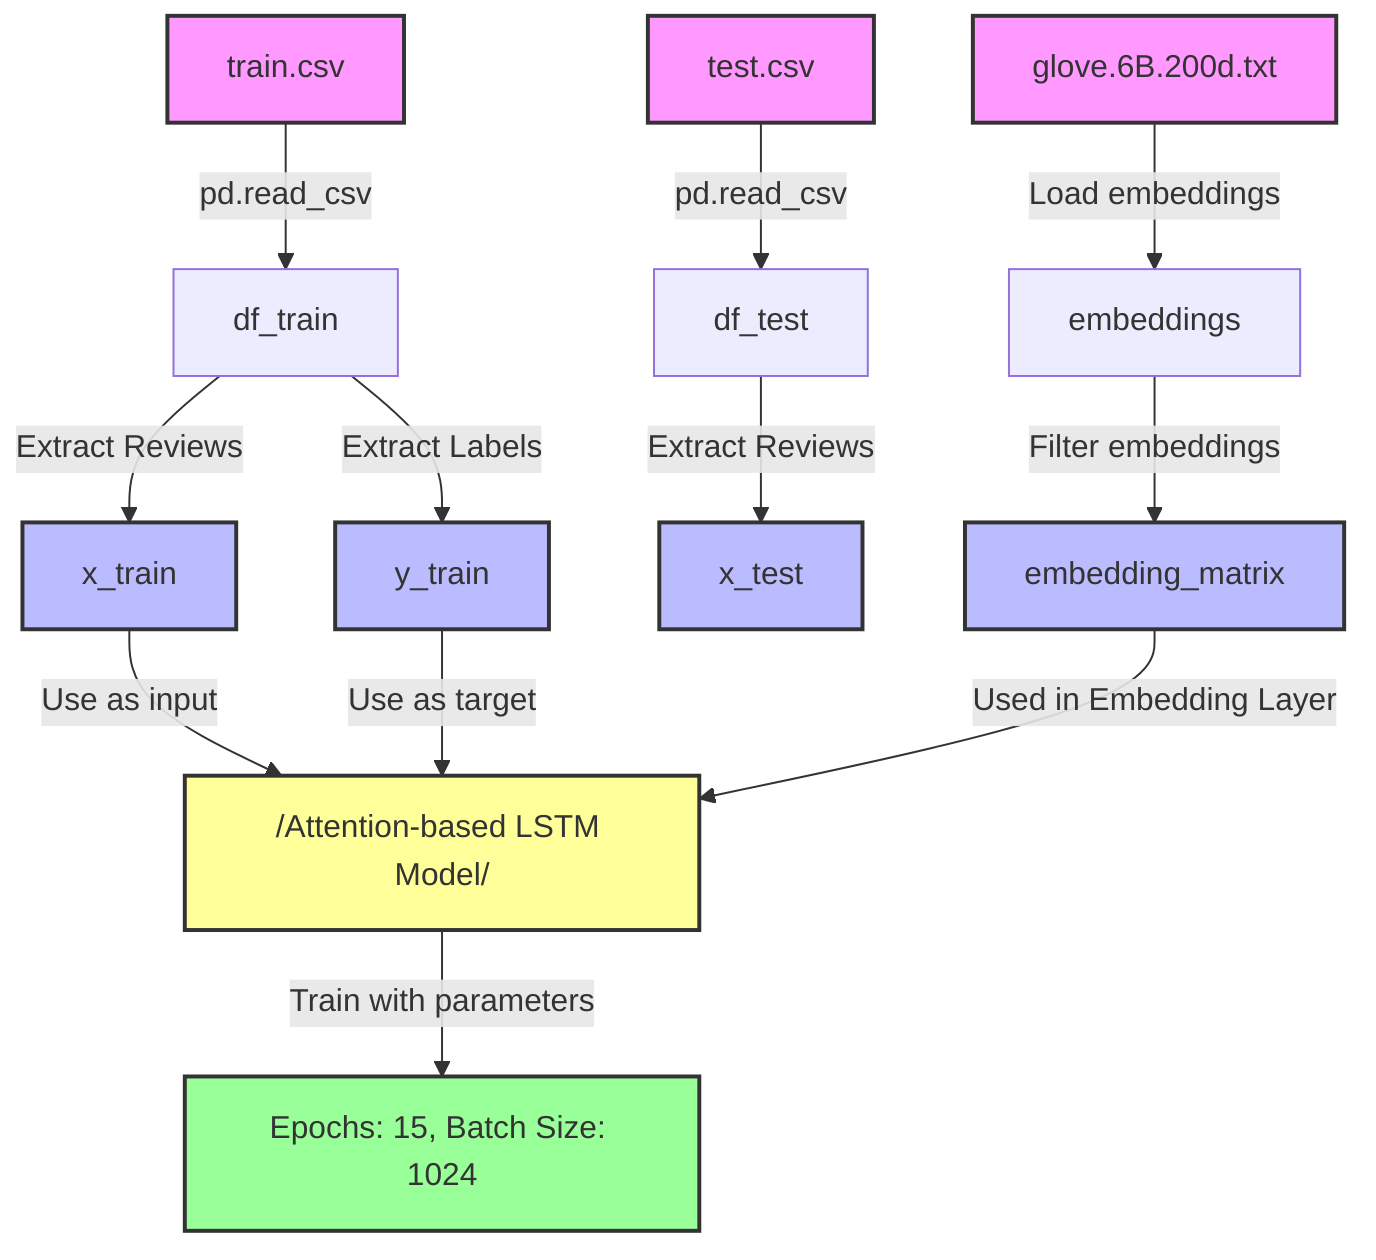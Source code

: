 flowchart TD
    %% Data Sources
    DS_trainCSV["train.csv"]:::data_source -->|pd.read_csv| df_train
    DS_testCSV["test.csv"]:::data_source -->|pd.read_csv| df_test
    DS_glove["glove.6B.200d.txt"]:::data_source -->|Load embeddings| embeddings

    %% Data Preparation
    df_train -->|Extract Reviews| x_train["x_train"]:::data_variable
    df_train -->|Extract Labels| y_train["y_train"]:::data_variable
    df_test -->|Extract Reviews| x_test["x_test"]:::data_variable

    %% Embedding Preparation
    embeddings -->|Filter embeddings| embedding_matrix["embedding_matrix"]:::data_variable

    %% Model Training
    x_train -->|Use as input| Model["/Attention-based LSTM Model/"]:::model
    y_train -->|Use as target| Model
    embedding_matrix -->|Used in Embedding Layer| Model

    %% Model Details
    Model -->|Train with parameters| HP["Epochs: 15, Batch Size: 1024"]:::hyperparameters

    %% Styles
    classDef data_source fill:#f9f,stroke:#333,stroke-width:2px;
    classDef data_variable fill:#bbf,stroke:#333,stroke-width:2px;
    classDef model fill:#ff9,stroke:#333,stroke-width:2px;
    classDef hyperparameters fill:#9f9,stroke:#333,stroke-width:2px;